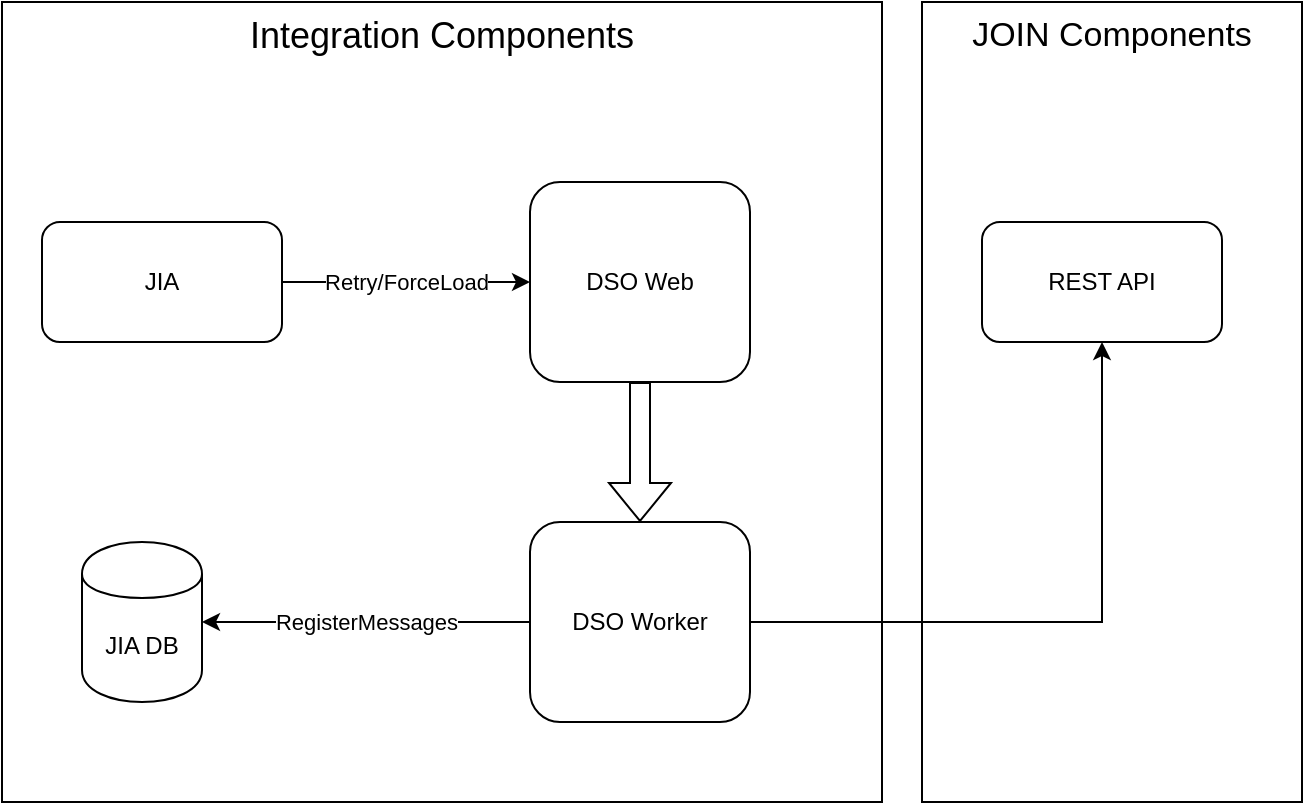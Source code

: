 <mxfile version="13.3.4" type="github">
  <diagram id="6dhlTCpEMThEHBgTc7m2" name="Page-1">
    <mxGraphModel dx="1038" dy="548" grid="1" gridSize="10" guides="1" tooltips="1" connect="1" arrows="1" fold="1" page="1" pageScale="1" pageWidth="827" pageHeight="1169" math="0" shadow="0">
      <root>
        <mxCell id="0" />
        <mxCell id="1" parent="0" />
        <mxCell id="lkD6BC0q2ozlnFbiW4Au-2" value="Integration Components" style="rounded=0;whiteSpace=wrap;html=1;verticalAlign=top;fontSize=18;" vertex="1" parent="1">
          <mxGeometry x="40" y="80" width="440" height="400" as="geometry" />
        </mxCell>
        <mxCell id="lkD6BC0q2ozlnFbiW4Au-3" value="JOIN Components" style="rounded=0;whiteSpace=wrap;html=1;fontSize=17;verticalAlign=top;" vertex="1" parent="1">
          <mxGeometry x="500" y="80" width="190" height="400" as="geometry" />
        </mxCell>
        <mxCell id="lkD6BC0q2ozlnFbiW4Au-10" value="RegisterMessages" style="edgeStyle=orthogonalEdgeStyle;rounded=0;orthogonalLoop=1;jettySize=auto;html=1;" edge="1" parent="1" source="lkD6BC0q2ozlnFbiW4Au-4" target="lkD6BC0q2ozlnFbiW4Au-5">
          <mxGeometry relative="1" as="geometry" />
        </mxCell>
        <mxCell id="lkD6BC0q2ozlnFbiW4Au-4" value="DSO Worker" style="rounded=1;whiteSpace=wrap;html=1;" vertex="1" parent="1">
          <mxGeometry x="304" y="340" width="110" height="100" as="geometry" />
        </mxCell>
        <mxCell id="lkD6BC0q2ozlnFbiW4Au-5" value="JIA DB" style="shape=cylinder;whiteSpace=wrap;html=1;boundedLbl=1;backgroundOutline=1;" vertex="1" parent="1">
          <mxGeometry x="80" y="350" width="60" height="80" as="geometry" />
        </mxCell>
        <mxCell id="lkD6BC0q2ozlnFbiW4Au-8" style="edgeStyle=orthogonalEdgeStyle;rounded=0;orthogonalLoop=1;jettySize=auto;html=1;shape=flexArrow;" edge="1" parent="1" source="lkD6BC0q2ozlnFbiW4Au-6" target="lkD6BC0q2ozlnFbiW4Au-4">
          <mxGeometry relative="1" as="geometry" />
        </mxCell>
        <mxCell id="lkD6BC0q2ozlnFbiW4Au-15" style="edgeStyle=orthogonalEdgeStyle;rounded=0;orthogonalLoop=1;jettySize=auto;html=1;fontSize=12;exitX=1;exitY=0.5;exitDx=0;exitDy=0;" edge="1" parent="1" source="lkD6BC0q2ozlnFbiW4Au-4" target="lkD6BC0q2ozlnFbiW4Au-13">
          <mxGeometry relative="1" as="geometry" />
        </mxCell>
        <mxCell id="lkD6BC0q2ozlnFbiW4Au-6" value="DSO Web" style="rounded=1;whiteSpace=wrap;html=1;" vertex="1" parent="1">
          <mxGeometry x="304" y="170" width="110" height="100" as="geometry" />
        </mxCell>
        <mxCell id="lkD6BC0q2ozlnFbiW4Au-12" value="Retry/ForceLoad" style="edgeStyle=orthogonalEdgeStyle;rounded=0;orthogonalLoop=1;jettySize=auto;html=1;entryX=0;entryY=0.5;entryDx=0;entryDy=0;" edge="1" parent="1" source="lkD6BC0q2ozlnFbiW4Au-9" target="lkD6BC0q2ozlnFbiW4Au-6">
          <mxGeometry relative="1" as="geometry" />
        </mxCell>
        <mxCell id="lkD6BC0q2ozlnFbiW4Au-9" value="JIA" style="rounded=1;whiteSpace=wrap;html=1;" vertex="1" parent="1">
          <mxGeometry x="60" y="190" width="120" height="60" as="geometry" />
        </mxCell>
        <mxCell id="lkD6BC0q2ozlnFbiW4Au-13" value="REST API" style="rounded=1;whiteSpace=wrap;html=1;fontSize=12;" vertex="1" parent="1">
          <mxGeometry x="530" y="190" width="120" height="60" as="geometry" />
        </mxCell>
      </root>
    </mxGraphModel>
  </diagram>
</mxfile>
